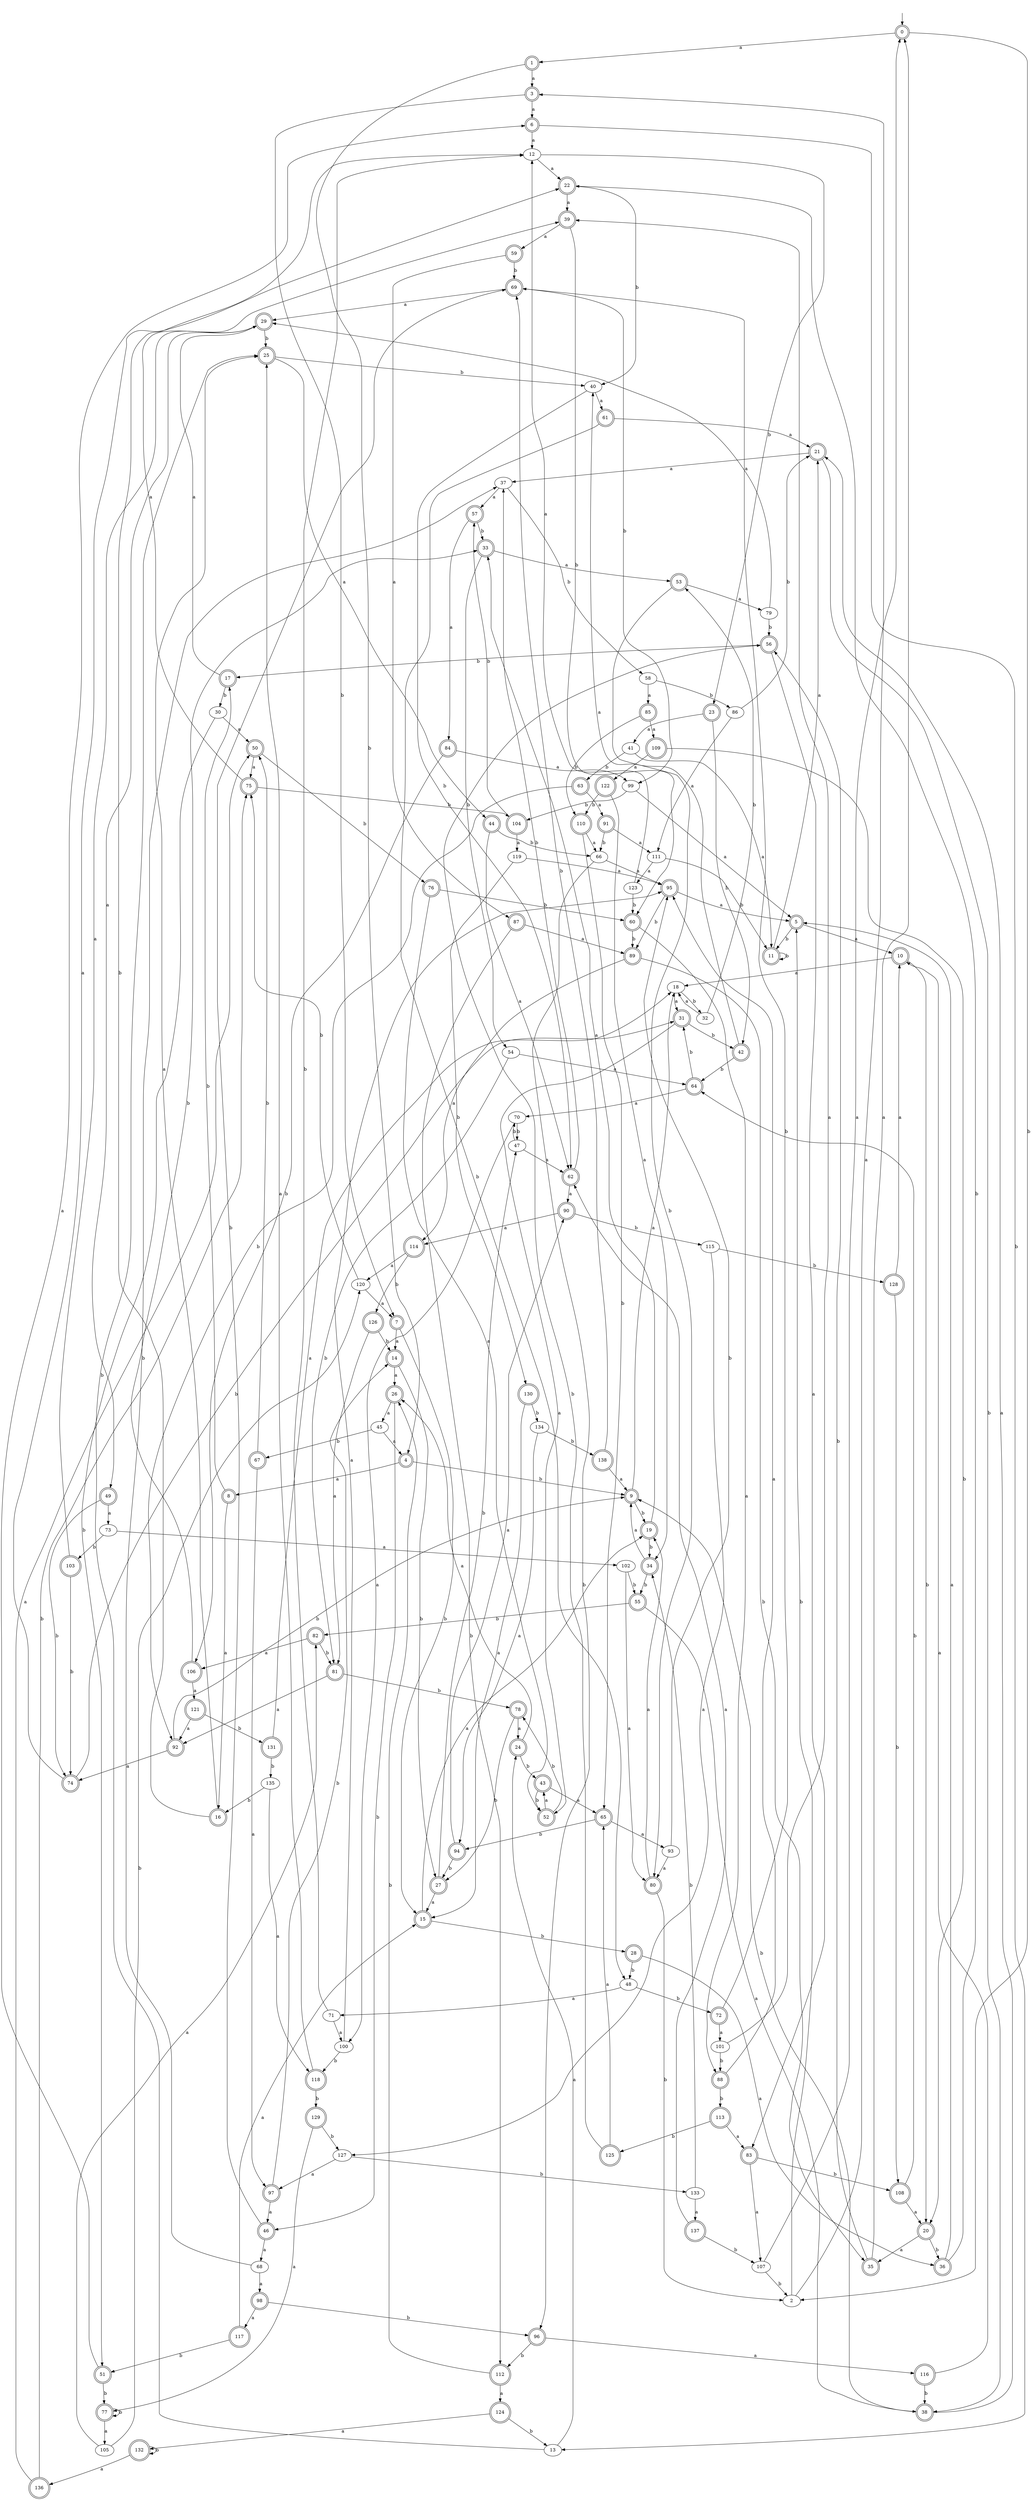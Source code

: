 digraph RandomDFA {
  __start0 [label="", shape=none];
  __start0 -> 0 [label=""];
  0 [shape=circle] [shape=doublecircle]
  0 -> 1 [label="a"]
  0 -> 2 [label="b"]
  1 [shape=doublecircle]
  1 -> 3 [label="a"]
  1 -> 4 [label="b"]
  2
  2 -> 3 [label="a"]
  2 -> 5 [label="b"]
  3 [shape=doublecircle]
  3 -> 6 [label="a"]
  3 -> 7 [label="b"]
  4 [shape=doublecircle]
  4 -> 8 [label="a"]
  4 -> 9 [label="b"]
  5 [shape=doublecircle]
  5 -> 10 [label="a"]
  5 -> 11 [label="b"]
  6 [shape=doublecircle]
  6 -> 12 [label="a"]
  6 -> 13 [label="b"]
  7 [shape=doublecircle]
  7 -> 14 [label="a"]
  7 -> 15 [label="b"]
  8 [shape=doublecircle]
  8 -> 16 [label="a"]
  8 -> 17 [label="b"]
  9 [shape=doublecircle]
  9 -> 18 [label="a"]
  9 -> 19 [label="b"]
  10 [shape=doublecircle]
  10 -> 18 [label="a"]
  10 -> 20 [label="b"]
  11 [shape=doublecircle]
  11 -> 21 [label="a"]
  11 -> 11 [label="b"]
  12
  12 -> 22 [label="a"]
  12 -> 23 [label="b"]
  13
  13 -> 24 [label="a"]
  13 -> 25 [label="b"]
  14 [shape=doublecircle]
  14 -> 26 [label="a"]
  14 -> 27 [label="b"]
  15 [shape=doublecircle]
  15 -> 19 [label="a"]
  15 -> 28 [label="b"]
  16 [shape=doublecircle]
  16 -> 25 [label="a"]
  16 -> 12 [label="b"]
  17 [shape=doublecircle]
  17 -> 29 [label="a"]
  17 -> 30 [label="b"]
  18
  18 -> 31 [label="a"]
  18 -> 32 [label="b"]
  19 [shape=doublecircle]
  19 -> 33 [label="a"]
  19 -> 34 [label="b"]
  20 [shape=doublecircle]
  20 -> 35 [label="a"]
  20 -> 36 [label="b"]
  21 [shape=doublecircle]
  21 -> 37 [label="a"]
  21 -> 38 [label="b"]
  22 [shape=doublecircle]
  22 -> 39 [label="a"]
  22 -> 40 [label="b"]
  23 [shape=doublecircle]
  23 -> 41 [label="a"]
  23 -> 42 [label="b"]
  24 [shape=doublecircle]
  24 -> 26 [label="a"]
  24 -> 43 [label="b"]
  25 [shape=doublecircle]
  25 -> 44 [label="a"]
  25 -> 40 [label="b"]
  26 [shape=doublecircle]
  26 -> 45 [label="a"]
  26 -> 46 [label="b"]
  27 [shape=doublecircle]
  27 -> 15 [label="a"]
  27 -> 47 [label="b"]
  28 [shape=doublecircle]
  28 -> 36 [label="a"]
  28 -> 48 [label="b"]
  29 [shape=doublecircle]
  29 -> 49 [label="a"]
  29 -> 25 [label="b"]
  30
  30 -> 50 [label="a"]
  30 -> 51 [label="b"]
  31 [shape=doublecircle]
  31 -> 52 [label="a"]
  31 -> 42 [label="b"]
  32
  32 -> 18 [label="a"]
  32 -> 53 [label="b"]
  33 [shape=doublecircle]
  33 -> 53 [label="a"]
  33 -> 54 [label="b"]
  34 [shape=doublecircle]
  34 -> 9 [label="a"]
  34 -> 55 [label="b"]
  35 [shape=doublecircle]
  35 -> 0 [label="a"]
  35 -> 56 [label="b"]
  36 [shape=doublecircle]
  36 -> 5 [label="a"]
  36 -> 22 [label="b"]
  37
  37 -> 57 [label="a"]
  37 -> 58 [label="b"]
  38 [shape=doublecircle]
  38 -> 21 [label="a"]
  38 -> 9 [label="b"]
  39 [shape=doublecircle]
  39 -> 59 [label="a"]
  39 -> 60 [label="b"]
  40
  40 -> 61 [label="a"]
  40 -> 62 [label="b"]
  41
  41 -> 11 [label="a"]
  41 -> 63 [label="b"]
  42 [shape=doublecircle]
  42 -> 40 [label="a"]
  42 -> 64 [label="b"]
  43 [shape=doublecircle]
  43 -> 65 [label="a"]
  43 -> 52 [label="b"]
  44 [shape=doublecircle]
  44 -> 62 [label="a"]
  44 -> 66 [label="b"]
  45
  45 -> 4 [label="a"]
  45 -> 67 [label="b"]
  46 [shape=doublecircle]
  46 -> 68 [label="a"]
  46 -> 69 [label="b"]
  47
  47 -> 62 [label="a"]
  47 -> 70 [label="b"]
  48
  48 -> 71 [label="a"]
  48 -> 72 [label="b"]
  49 [shape=doublecircle]
  49 -> 73 [label="a"]
  49 -> 74 [label="b"]
  50 [shape=doublecircle]
  50 -> 75 [label="a"]
  50 -> 76 [label="b"]
  51 [shape=doublecircle]
  51 -> 6 [label="a"]
  51 -> 77 [label="b"]
  52 [shape=doublecircle]
  52 -> 43 [label="a"]
  52 -> 78 [label="b"]
  53 [shape=doublecircle]
  53 -> 79 [label="a"]
  53 -> 80 [label="b"]
  54
  54 -> 64 [label="a"]
  54 -> 81 [label="b"]
  55 [shape=doublecircle]
  55 -> 38 [label="a"]
  55 -> 82 [label="b"]
  56 [shape=doublecircle]
  56 -> 83 [label="a"]
  56 -> 17 [label="b"]
  57 [shape=doublecircle]
  57 -> 84 [label="a"]
  57 -> 33 [label="b"]
  58
  58 -> 85 [label="a"]
  58 -> 86 [label="b"]
  59 [shape=doublecircle]
  59 -> 87 [label="a"]
  59 -> 69 [label="b"]
  60 [shape=doublecircle]
  60 -> 88 [label="a"]
  60 -> 89 [label="b"]
  61 [shape=doublecircle]
  61 -> 21 [label="a"]
  61 -> 48 [label="b"]
  62 [shape=doublecircle]
  62 -> 90 [label="a"]
  62 -> 37 [label="b"]
  63 [shape=doublecircle]
  63 -> 91 [label="a"]
  63 -> 92 [label="b"]
  64 [shape=doublecircle]
  64 -> 70 [label="a"]
  64 -> 31 [label="b"]
  65 [shape=doublecircle]
  65 -> 93 [label="a"]
  65 -> 94 [label="b"]
  66
  66 -> 95 [label="a"]
  66 -> 96 [label="b"]
  67 [shape=doublecircle]
  67 -> 97 [label="a"]
  67 -> 50 [label="b"]
  68
  68 -> 98 [label="a"]
  68 -> 37 [label="b"]
  69 [shape=doublecircle]
  69 -> 29 [label="a"]
  69 -> 99 [label="b"]
  70
  70 -> 100 [label="a"]
  70 -> 47 [label="b"]
  71
  71 -> 100 [label="a"]
  71 -> 12 [label="b"]
  72 [shape=doublecircle]
  72 -> 101 [label="a"]
  72 -> 69 [label="b"]
  73
  73 -> 102 [label="a"]
  73 -> 103 [label="b"]
  74 [shape=doublecircle]
  74 -> 22 [label="a"]
  74 -> 31 [label="b"]
  75 [shape=doublecircle]
  75 -> 39 [label="a"]
  75 -> 104 [label="b"]
  76 [shape=doublecircle]
  76 -> 52 [label="a"]
  76 -> 60 [label="b"]
  77 [shape=doublecircle]
  77 -> 105 [label="a"]
  77 -> 77 [label="b"]
  78 [shape=doublecircle]
  78 -> 24 [label="a"]
  78 -> 27 [label="b"]
  79
  79 -> 29 [label="a"]
  79 -> 56 [label="b"]
  80 [shape=doublecircle]
  80 -> 19 [label="a"]
  80 -> 2 [label="b"]
  81 [shape=doublecircle]
  81 -> 92 [label="a"]
  81 -> 78 [label="b"]
  82 [shape=doublecircle]
  82 -> 106 [label="a"]
  82 -> 81 [label="b"]
  83 [shape=doublecircle]
  83 -> 107 [label="a"]
  83 -> 108 [label="b"]
  84 [shape=doublecircle]
  84 -> 99 [label="a"]
  84 -> 106 [label="b"]
  85 [shape=doublecircle]
  85 -> 109 [label="a"]
  85 -> 110 [label="b"]
  86
  86 -> 111 [label="a"]
  86 -> 21 [label="b"]
  87 [shape=doublecircle]
  87 -> 89 [label="a"]
  87 -> 112 [label="b"]
  88 [shape=doublecircle]
  88 -> 95 [label="a"]
  88 -> 113 [label="b"]
  89 [shape=doublecircle]
  89 -> 114 [label="a"]
  89 -> 35 [label="b"]
  90 [shape=doublecircle]
  90 -> 114 [label="a"]
  90 -> 115 [label="b"]
  91 [shape=doublecircle]
  91 -> 111 [label="a"]
  91 -> 66 [label="b"]
  92 [shape=doublecircle]
  92 -> 74 [label="a"]
  92 -> 9 [label="b"]
  93
  93 -> 80 [label="a"]
  93 -> 95 [label="b"]
  94 [shape=doublecircle]
  94 -> 90 [label="a"]
  94 -> 27 [label="b"]
  95 [shape=doublecircle]
  95 -> 5 [label="a"]
  95 -> 89 [label="b"]
  96 [shape=doublecircle]
  96 -> 116 [label="a"]
  96 -> 112 [label="b"]
  97 [shape=doublecircle]
  97 -> 46 [label="a"]
  97 -> 14 [label="b"]
  98 [shape=doublecircle]
  98 -> 117 [label="a"]
  98 -> 96 [label="b"]
  99
  99 -> 5 [label="a"]
  99 -> 104 [label="b"]
  100
  100 -> 95 [label="a"]
  100 -> 118 [label="b"]
  101
  101 -> 39 [label="a"]
  101 -> 88 [label="b"]
  102
  102 -> 80 [label="a"]
  102 -> 55 [label="b"]
  103 [shape=doublecircle]
  103 -> 29 [label="a"]
  103 -> 74 [label="b"]
  104 [shape=doublecircle]
  104 -> 119 [label="a"]
  104 -> 57 [label="b"]
  105
  105 -> 82 [label="a"]
  105 -> 120 [label="b"]
  106 [shape=doublecircle]
  106 -> 121 [label="a"]
  106 -> 33 [label="b"]
  107
  107 -> 0 [label="a"]
  107 -> 2 [label="b"]
  108 [shape=doublecircle]
  108 -> 20 [label="a"]
  108 -> 64 [label="b"]
  109 [shape=doublecircle]
  109 -> 122 [label="a"]
  109 -> 20 [label="b"]
  110 [shape=doublecircle]
  110 -> 66 [label="a"]
  110 -> 65 [label="b"]
  111
  111 -> 123 [label="a"]
  111 -> 11 [label="b"]
  112 [shape=doublecircle]
  112 -> 124 [label="a"]
  112 -> 26 [label="b"]
  113 [shape=doublecircle]
  113 -> 83 [label="a"]
  113 -> 125 [label="b"]
  114 [shape=doublecircle]
  114 -> 120 [label="a"]
  114 -> 126 [label="b"]
  115
  115 -> 127 [label="a"]
  115 -> 128 [label="b"]
  116 [shape=doublecircle]
  116 -> 10 [label="a"]
  116 -> 38 [label="b"]
  117 [shape=doublecircle]
  117 -> 15 [label="a"]
  117 -> 51 [label="b"]
  118 [shape=doublecircle]
  118 -> 25 [label="a"]
  118 -> 129 [label="b"]
  119
  119 -> 95 [label="a"]
  119 -> 130 [label="b"]
  120
  120 -> 7 [label="a"]
  120 -> 75 [label="b"]
  121 [shape=doublecircle]
  121 -> 92 [label="a"]
  121 -> 131 [label="b"]
  122 [shape=doublecircle]
  122 -> 34 [label="a"]
  122 -> 110 [label="b"]
  123
  123 -> 12 [label="a"]
  123 -> 60 [label="b"]
  124 [shape=doublecircle]
  124 -> 132 [label="a"]
  124 -> 13 [label="b"]
  125 [shape=doublecircle]
  125 -> 65 [label="a"]
  125 -> 56 [label="b"]
  126 [shape=doublecircle]
  126 -> 81 [label="a"]
  126 -> 14 [label="b"]
  127
  127 -> 97 [label="a"]
  127 -> 133 [label="b"]
  128 [shape=doublecircle]
  128 -> 10 [label="a"]
  128 -> 108 [label="b"]
  129 [shape=doublecircle]
  129 -> 77 [label="a"]
  129 -> 127 [label="b"]
  130 [shape=doublecircle]
  130 -> 15 [label="a"]
  130 -> 134 [label="b"]
  131 [shape=doublecircle]
  131 -> 18 [label="a"]
  131 -> 135 [label="b"]
  132 [shape=doublecircle]
  132 -> 136 [label="a"]
  132 -> 132 [label="b"]
  133
  133 -> 137 [label="a"]
  133 -> 34 [label="b"]
  134
  134 -> 94 [label="a"]
  134 -> 138 [label="b"]
  135
  135 -> 118 [label="a"]
  135 -> 16 [label="b"]
  136 [shape=doublecircle]
  136 -> 50 [label="a"]
  136 -> 75 [label="b"]
  137 [shape=doublecircle]
  137 -> 62 [label="a"]
  137 -> 107 [label="b"]
  138 [shape=doublecircle]
  138 -> 9 [label="a"]
  138 -> 69 [label="b"]
}
